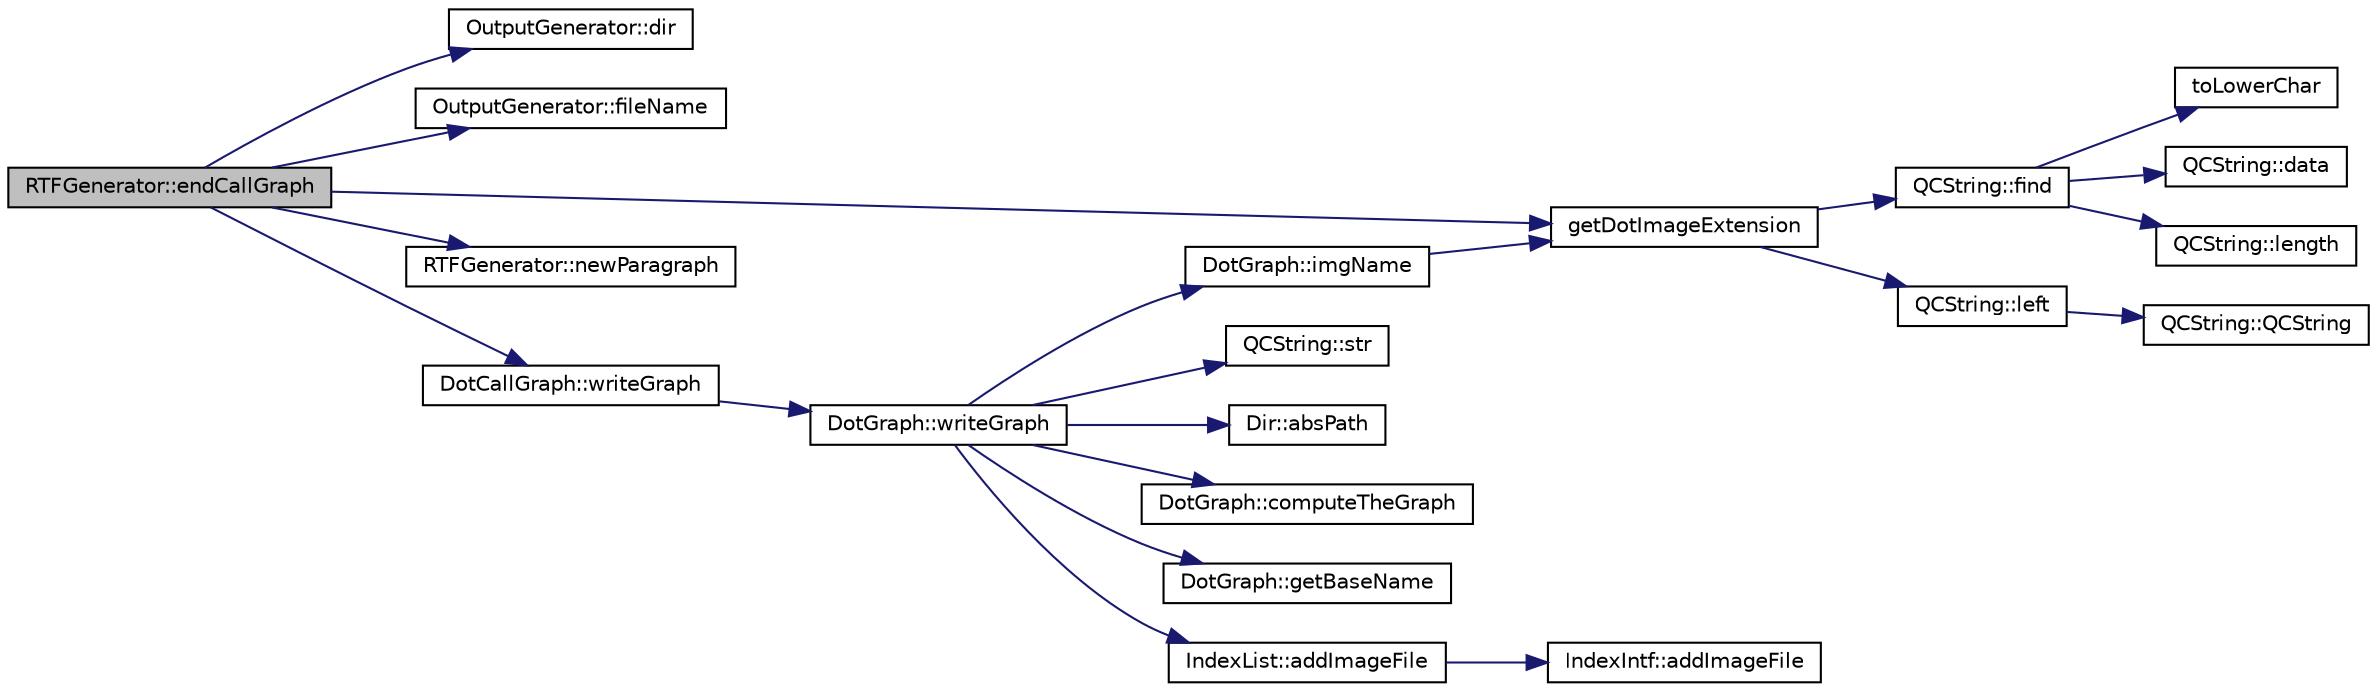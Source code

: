 digraph "RTFGenerator::endCallGraph"
{
 // LATEX_PDF_SIZE
  edge [fontname="Helvetica",fontsize="10",labelfontname="Helvetica",labelfontsize="10"];
  node [fontname="Helvetica",fontsize="10",shape=record];
  rankdir="LR";
  Node1 [label="RTFGenerator::endCallGraph",height=0.2,width=0.4,color="black", fillcolor="grey75", style="filled", fontcolor="black",tooltip=" "];
  Node1 -> Node2 [color="midnightblue",fontsize="10",style="solid",fontname="Helvetica"];
  Node2 [label="OutputGenerator::dir",height=0.2,width=0.4,color="black", fillcolor="white", style="filled",URL="$classOutputGenerator.html#a595e39d22e92ac09d24706829b532b00",tooltip=" "];
  Node1 -> Node3 [color="midnightblue",fontsize="10",style="solid",fontname="Helvetica"];
  Node3 [label="OutputGenerator::fileName",height=0.2,width=0.4,color="black", fillcolor="white", style="filled",URL="$classOutputGenerator.html#ae347a53e8ee0d9c43c0590134c8e965d",tooltip=" "];
  Node1 -> Node4 [color="midnightblue",fontsize="10",style="solid",fontname="Helvetica"];
  Node4 [label="getDotImageExtension",height=0.2,width=0.4,color="black", fillcolor="white", style="filled",URL="$util_8cpp.html#ab1cc08326518f249ccae693a16f6a10d",tooltip=" "];
  Node4 -> Node5 [color="midnightblue",fontsize="10",style="solid",fontname="Helvetica"];
  Node5 [label="QCString::find",height=0.2,width=0.4,color="black", fillcolor="white", style="filled",URL="$classQCString.html#a0182ece6b76dad6475dafb53e2faaf10",tooltip=" "];
  Node5 -> Node6 [color="midnightblue",fontsize="10",style="solid",fontname="Helvetica"];
  Node6 [label="QCString::data",height=0.2,width=0.4,color="black", fillcolor="white", style="filled",URL="$classQCString.html#ac3aa3ac1a1c36d3305eba22a2eb0d098",tooltip=" "];
  Node5 -> Node7 [color="midnightblue",fontsize="10",style="solid",fontname="Helvetica"];
  Node7 [label="QCString::length",height=0.2,width=0.4,color="black", fillcolor="white", style="filled",URL="$classQCString.html#ac52596733e9110b778019946d73fb268",tooltip=" "];
  Node5 -> Node8 [color="midnightblue",fontsize="10",style="solid",fontname="Helvetica"];
  Node8 [label="toLowerChar",height=0.2,width=0.4,color="black", fillcolor="white", style="filled",URL="$qcstring_8cpp.html#a4e545641f98651d4fb8299b407721f9b",tooltip=" "];
  Node4 -> Node9 [color="midnightblue",fontsize="10",style="solid",fontname="Helvetica"];
  Node9 [label="QCString::left",height=0.2,width=0.4,color="black", fillcolor="white", style="filled",URL="$classQCString.html#aecf8b66312c4e97333219cc344c11a4f",tooltip=" "];
  Node9 -> Node10 [color="midnightblue",fontsize="10",style="solid",fontname="Helvetica"];
  Node10 [label="QCString::QCString",height=0.2,width=0.4,color="black", fillcolor="white", style="filled",URL="$classQCString.html#ad691e1087cc03e14e00d1147ae0ecab7",tooltip=" "];
  Node1 -> Node11 [color="midnightblue",fontsize="10",style="solid",fontname="Helvetica"];
  Node11 [label="RTFGenerator::newParagraph",height=0.2,width=0.4,color="black", fillcolor="white", style="filled",URL="$classRTFGenerator.html#a19bbf6e08804ee457c7aa9e07b833ba0",tooltip=" "];
  Node1 -> Node12 [color="midnightblue",fontsize="10",style="solid",fontname="Helvetica"];
  Node12 [label="DotCallGraph::writeGraph",height=0.2,width=0.4,color="black", fillcolor="white", style="filled",URL="$classDotCallGraph.html#ad59c94658b83032817c03c0d59c7e5da",tooltip=" "];
  Node12 -> Node13 [color="midnightblue",fontsize="10",style="solid",fontname="Helvetica"];
  Node13 [label="DotGraph::writeGraph",height=0.2,width=0.4,color="black", fillcolor="white", style="filled",URL="$classDotGraph.html#ae6cbbb6ad88d59dec93692d8c6f70a07",tooltip=" "];
  Node13 -> Node14 [color="midnightblue",fontsize="10",style="solid",fontname="Helvetica"];
  Node14 [label="Dir::absPath",height=0.2,width=0.4,color="black", fillcolor="white", style="filled",URL="$classDir.html#a226b0db1117e46393bbb241e545f8609",tooltip=" "];
  Node13 -> Node15 [color="midnightblue",fontsize="10",style="solid",fontname="Helvetica"];
  Node15 [label="IndexList::addImageFile",height=0.2,width=0.4,color="black", fillcolor="white", style="filled",URL="$classIndexList.html#aac3c1b70be363f488269cd9054cc7621",tooltip=" "];
  Node15 -> Node16 [color="midnightblue",fontsize="10",style="solid",fontname="Helvetica"];
  Node16 [label="IndexIntf::addImageFile",height=0.2,width=0.4,color="black", fillcolor="white", style="filled",URL="$classIndexIntf.html#a6707d3e6f353a77c087d13a6d707dc43",tooltip=" "];
  Node13 -> Node17 [color="midnightblue",fontsize="10",style="solid",fontname="Helvetica"];
  Node17 [label="DotGraph::computeTheGraph",height=0.2,width=0.4,color="black", fillcolor="white", style="filled",URL="$classDotGraph.html#ae79ec58a242b807d29c0c71a87e5dfad",tooltip=" "];
  Node13 -> Node18 [color="midnightblue",fontsize="10",style="solid",fontname="Helvetica"];
  Node18 [label="DotGraph::getBaseName",height=0.2,width=0.4,color="black", fillcolor="white", style="filled",URL="$classDotGraph.html#a2f7be5cad20f58313d31aeff025d051f",tooltip=" "];
  Node13 -> Node19 [color="midnightblue",fontsize="10",style="solid",fontname="Helvetica"];
  Node19 [label="DotGraph::imgName",height=0.2,width=0.4,color="black", fillcolor="white", style="filled",URL="$classDotGraph.html#a1726c8a5cfe365905c7079ae7913c11f",tooltip=" "];
  Node19 -> Node4 [color="midnightblue",fontsize="10",style="solid",fontname="Helvetica"];
  Node13 -> Node20 [color="midnightblue",fontsize="10",style="solid",fontname="Helvetica"];
  Node20 [label="QCString::str",height=0.2,width=0.4,color="black", fillcolor="white", style="filled",URL="$classQCString.html#a9824b07232eea418ab3b3e7dc3178eec",tooltip=" "];
}
